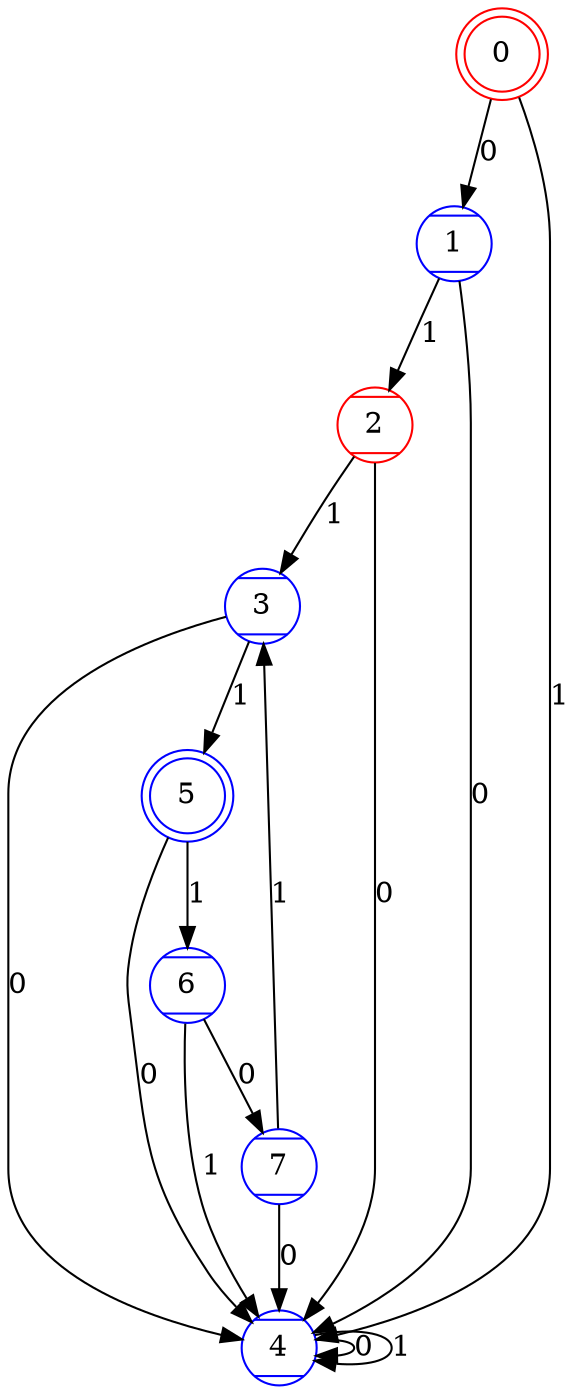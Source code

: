 digraph{
0 [color=red, style=striped, shape=doublecircle]
1 [color=blue, style=striped, shape=Mcircle]
2 [color=red, style=striped, shape=Mcircle]
3 [color=blue, style=striped, shape=Mcircle]
4 [color=blue, style=striped, shape=Mcircle]
5 [color=blue, style=striped, shape=doublecircle]
6 [color=blue, style=striped, shape=Mcircle]
7 [color=blue, style=striped, shape=Mcircle]
0->1 [label=0]
0->4 [label=1]
1->4 [label=0]
1->2 [label=1]
2->4 [label=0]
2->3 [label=1]
3->4 [label=0]
3->5 [label=1]
4->4 [label=0]
4->4 [label=1]
5->4 [label=0]
5->6 [label=1]
6->7 [label=0]
6->4 [label=1]
7->4 [label=0]
7->3 [label=1]
}
